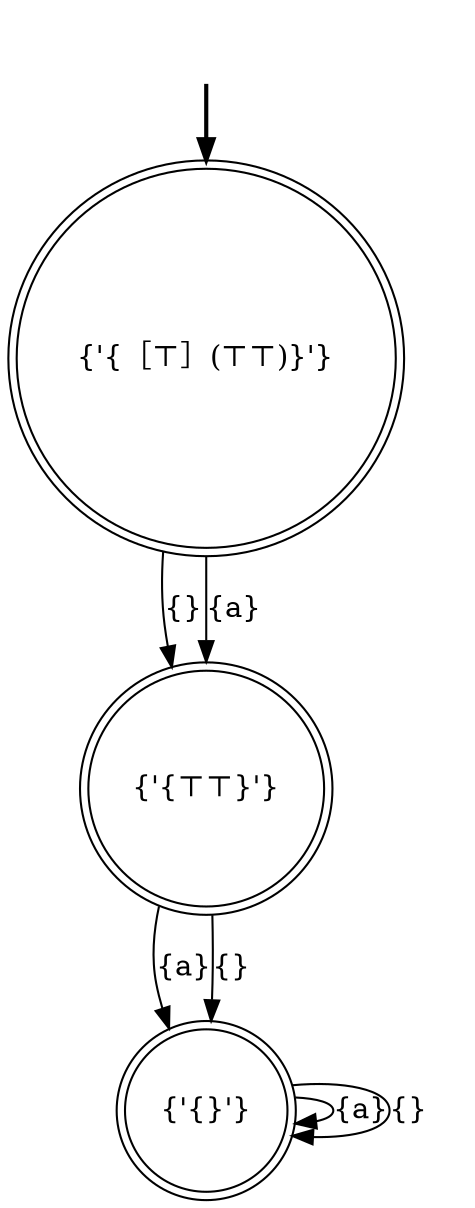 digraph {
	fake [style=invisible]
	"{'{⊤⊤}'}" [shape=doublecircle]
	"{'{［⊤］(⊤⊤)}'}" [root=true shape=doublecircle]
	"{'{}'}" [shape=doublecircle]
	fake -> "{'{［⊤］(⊤⊤)}'}" [style=bold]
	"{'{}'}" -> "{'{}'}" [label="{a}"]
	"{'{}'}" -> "{'{}'}" [label="{}"]
	"{'{⊤⊤}'}" -> "{'{}'}" [label="{a}"]
	"{'{⊤⊤}'}" -> "{'{}'}" [label="{}"]
	"{'{［⊤］(⊤⊤)}'}" -> "{'{⊤⊤}'}" [label="{}"]
	"{'{［⊤］(⊤⊤)}'}" -> "{'{⊤⊤}'}" [label="{a}"]
}
